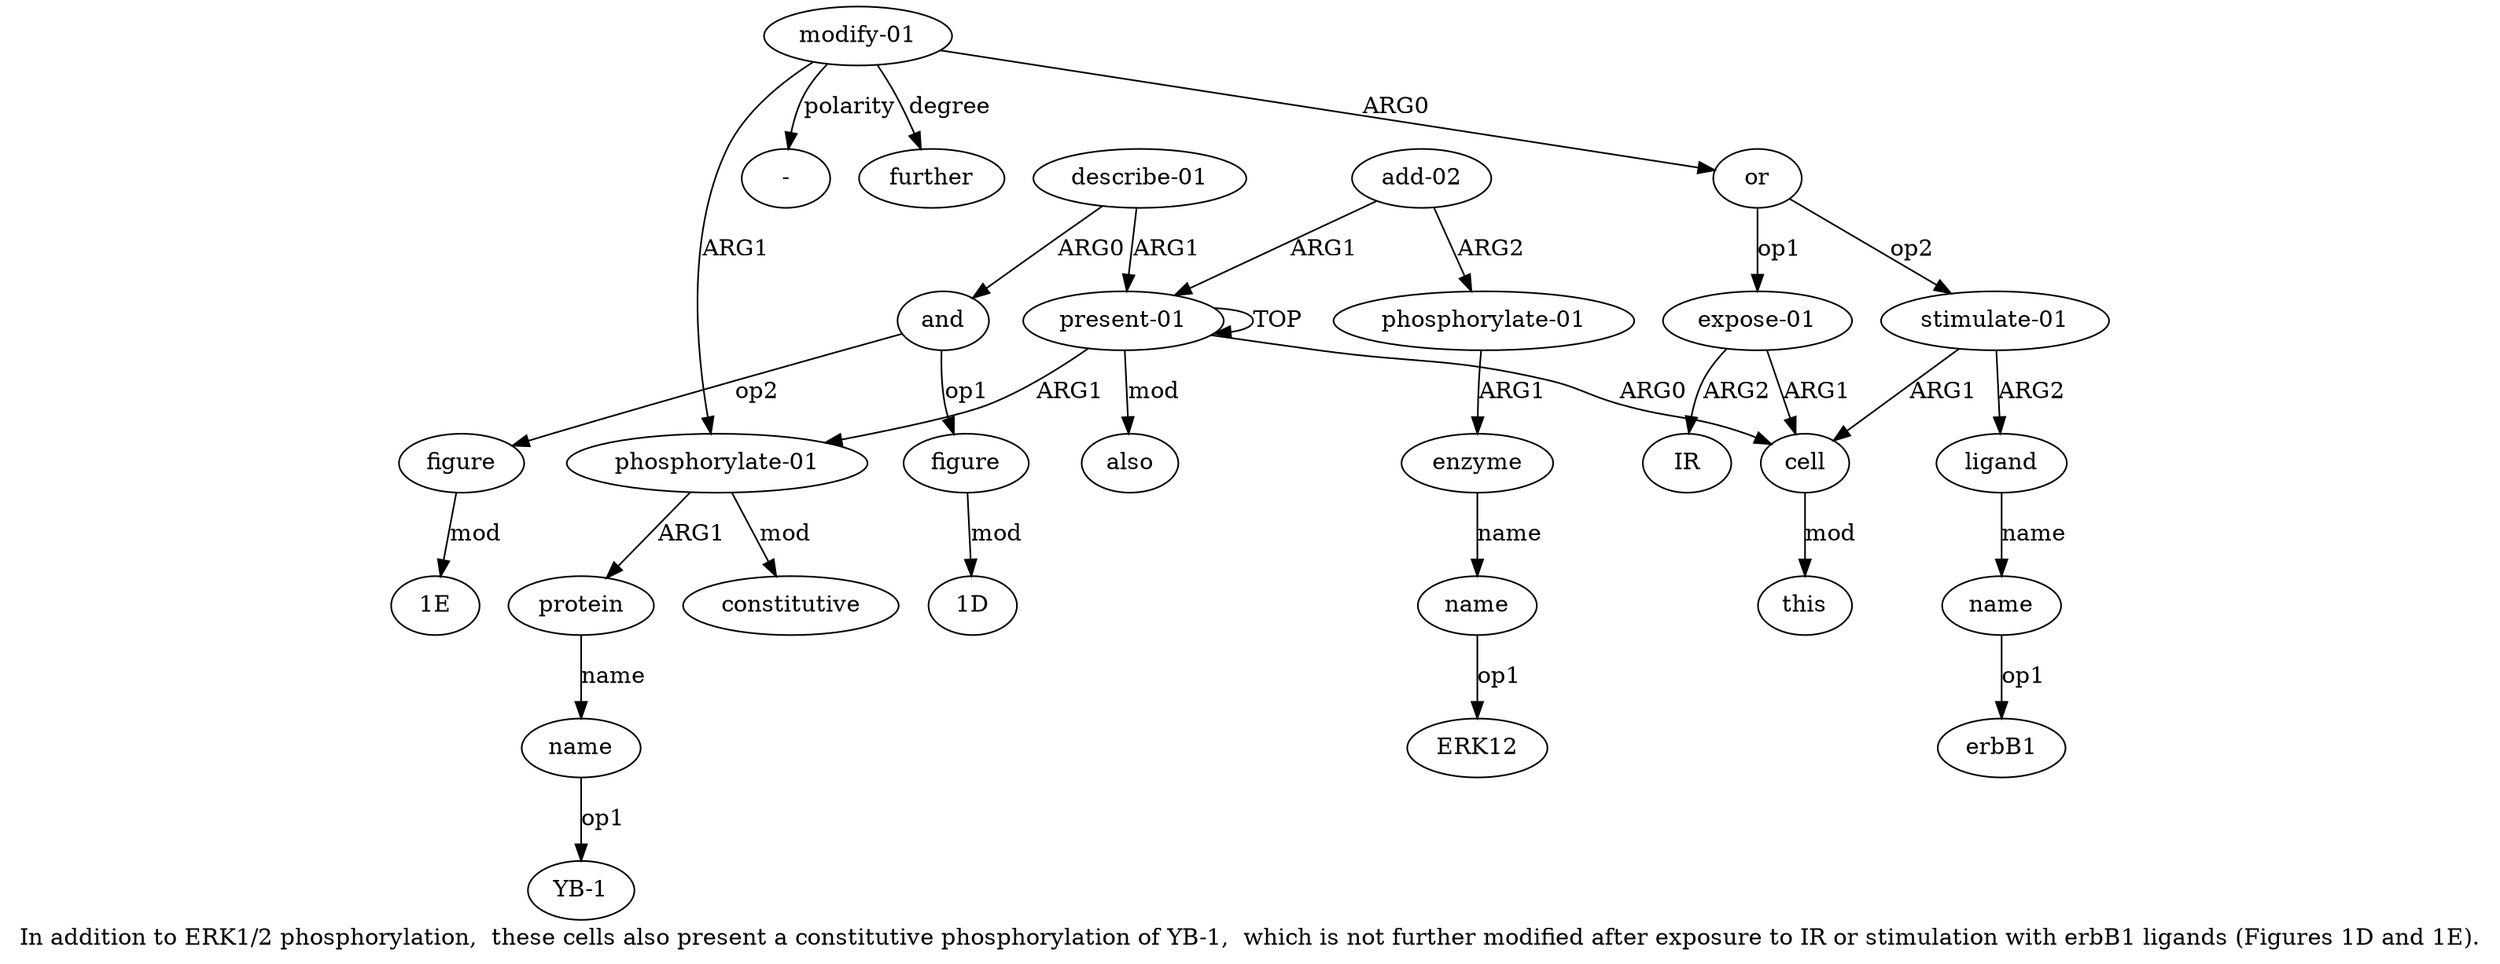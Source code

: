 digraph  {
	graph [label="In addition to ERK1/2 phosphorylation,  these cells also present a constitutive phosphorylation of YB-1,  which is not further modified \
after exposure to IR or stimulation with erbB1 ligands (Figures 1D and 1E)."];
	node [label="\N"];
	a20	 [color=black,
		gold_ind=20,
		gold_label="describe-01",
		label="describe-01",
		test_ind=20,
		test_label="describe-01"];
	a21	 [color=black,
		gold_ind=21,
		gold_label=and,
		label=and,
		test_ind=21,
		test_label=and];
	a20 -> a21 [key=0,
	color=black,
	gold_label=ARG0,
	label=ARG0,
	test_label=ARG0];
a0 [color=black,
	gold_ind=0,
	gold_label="present-01",
	label="present-01",
	test_ind=0,
	test_label="present-01"];
a20 -> a0 [key=0,
color=black,
gold_label=ARG1,
label=ARG1,
test_label=ARG1];
a22 [color=black,
gold_ind=22,
gold_label=figure,
label=figure,
test_ind=22,
test_label=figure];
a21 -> a22 [key=0,
color=black,
gold_label=op1,
label=op1,
test_label=op1];
a23 [color=black,
gold_ind=23,
gold_label=figure,
label=figure,
test_ind=23,
test_label=figure];
a21 -> a23 [key=0,
color=black,
gold_label=op2,
label=op2,
test_label=op2];
"a22 1D" [color=black,
gold_ind=-1,
gold_label="1D",
label="1D",
test_ind=-1,
test_label="1D"];
a22 -> "a22 1D" [key=0,
color=black,
gold_label=mod,
label=mod,
test_label=mod];
"a23 1E" [color=black,
gold_ind=-1,
gold_label="1E",
label="1E",
test_ind=-1,
test_label="1E"];
a23 -> "a23 1E" [key=0,
color=black,
gold_label=mod,
label=mod,
test_label=mod];
"a13 erbB1" [color=black,
gold_ind=-1,
gold_label=erbB1,
label=erbB1,
test_ind=-1,
test_label=erbB1];
"a5 YB-1" [color=black,
gold_ind=-1,
gold_label="YB-1",
label="YB-1",
test_ind=-1,
test_label="YB-1"];
"a7 -" [color=black,
gold_ind=-1,
gold_label="-",
label="-",
test_ind=-1,
test_label="-"];
a15 [color=black,
gold_ind=15,
gold_label=also,
label=also,
test_ind=15,
test_label=also];
a14 [color=black,
gold_ind=14,
gold_label=further,
label=further,
test_ind=14,
test_label=further];
a17 [color=black,
gold_ind=17,
gold_label="phosphorylate-01",
label="phosphorylate-01",
test_ind=17,
test_label="phosphorylate-01"];
a18 [color=black,
gold_ind=18,
gold_label=enzyme,
label=enzyme,
test_ind=18,
test_label=enzyme];
a17 -> a18 [key=0,
color=black,
gold_label=ARG1,
label=ARG1,
test_label=ARG1];
a16 [color=black,
gold_ind=16,
gold_label="add-02",
label="add-02",
test_ind=16,
test_label="add-02"];
a16 -> a17 [key=0,
color=black,
gold_label=ARG2,
label=ARG2,
test_label=ARG2];
a16 -> a0 [key=0,
color=black,
gold_label=ARG1,
label=ARG1,
test_label=ARG1];
a11 [color=black,
gold_ind=11,
gold_label="stimulate-01",
label="stimulate-01",
test_ind=11,
test_label="stimulate-01"];
a12 [color=black,
gold_ind=12,
gold_label=ligand,
label=ligand,
test_ind=12,
test_label=ligand];
a11 -> a12 [key=0,
color=black,
gold_label=ARG2,
label=ARG2,
test_label=ARG2];
a1 [color=black,
gold_ind=1,
gold_label=cell,
label=cell,
test_ind=1,
test_label=cell];
a11 -> a1 [key=0,
color=black,
gold_label=ARG1,
label=ARG1,
test_label=ARG1];
a10 [color=black,
gold_ind=10,
gold_label=IR,
label=IR,
test_ind=10,
test_label=IR];
a13 [color=black,
gold_ind=13,
gold_label=name,
label=name,
test_ind=13,
test_label=name];
a13 -> "a13 erbB1" [key=0,
color=black,
gold_label=op1,
label=op1,
test_label=op1];
a12 -> a13 [key=0,
color=black,
gold_label=name,
label=name,
test_label=name];
a19 [color=black,
gold_ind=19,
gold_label=name,
label=name,
test_ind=19,
test_label=name];
"a19 ERK12" [color=black,
gold_ind=-1,
gold_label=ERK12,
label=ERK12,
test_ind=-1,
test_label=ERK12];
a19 -> "a19 ERK12" [key=0,
color=black,
gold_label=op1,
label=op1,
test_label=op1];
a18 -> a19 [key=0,
color=black,
gold_label=name,
label=name,
test_label=name];
a2 [color=black,
gold_ind=2,
gold_label=this,
label=this,
test_ind=2,
test_label=this];
a1 -> a2 [key=0,
color=black,
gold_label=mod,
label=mod,
test_label=mod];
a0 -> a15 [key=0,
color=black,
gold_label=mod,
label=mod,
test_label=mod];
a0 -> a1 [key=0,
color=black,
gold_label=ARG0,
label=ARG0,
test_label=ARG0];
a0 -> a0 [key=0,
color=black,
gold_label=TOP,
label=TOP,
test_label=TOP];
a3 [color=black,
gold_ind=3,
gold_label="phosphorylate-01",
label="phosphorylate-01",
test_ind=3,
test_label="phosphorylate-01"];
a0 -> a3 [key=0,
color=black,
gold_label=ARG1,
label=ARG1,
test_label=ARG1];
a4 [color=black,
gold_ind=4,
gold_label=protein,
label=protein,
test_ind=4,
test_label=protein];
a3 -> a4 [key=0,
color=black,
gold_label=ARG1,
label=ARG1,
test_label=ARG1];
a6 [color=black,
gold_ind=6,
gold_label=constitutive,
label=constitutive,
test_ind=6,
test_label=constitutive];
a3 -> a6 [key=0,
color=black,
gold_label=mod,
label=mod,
test_label=mod];
a5 [color=black,
gold_ind=5,
gold_label=name,
label=name,
test_ind=5,
test_label=name];
a5 -> "a5 YB-1" [key=0,
color=black,
gold_label=op1,
label=op1,
test_label=op1];
a4 -> a5 [key=0,
color=black,
gold_label=name,
label=name,
test_label=name];
a7 [color=black,
gold_ind=7,
gold_label="modify-01",
label="modify-01",
test_ind=7,
test_label="modify-01"];
a7 -> "a7 -" [key=0,
color=black,
gold_label=polarity,
label=polarity,
test_label=polarity];
a7 -> a14 [key=0,
color=black,
gold_label=degree,
label=degree,
test_label=degree];
a7 -> a3 [key=0,
color=black,
gold_label=ARG1,
label=ARG1,
test_label=ARG1];
a8 [color=black,
gold_ind=8,
gold_label=or,
label=or,
test_ind=8,
test_label=or];
a7 -> a8 [key=0,
color=black,
gold_label=ARG0,
label=ARG0,
test_label=ARG0];
a9 [color=black,
gold_ind=9,
gold_label="expose-01",
label="expose-01",
test_ind=9,
test_label="expose-01"];
a9 -> a10 [key=0,
color=black,
gold_label=ARG2,
label=ARG2,
test_label=ARG2];
a9 -> a1 [key=0,
color=black,
gold_label=ARG1,
label=ARG1,
test_label=ARG1];
a8 -> a11 [key=0,
color=black,
gold_label=op2,
label=op2,
test_label=op2];
a8 -> a9 [key=0,
color=black,
gold_label=op1,
label=op1,
test_label=op1];
}

